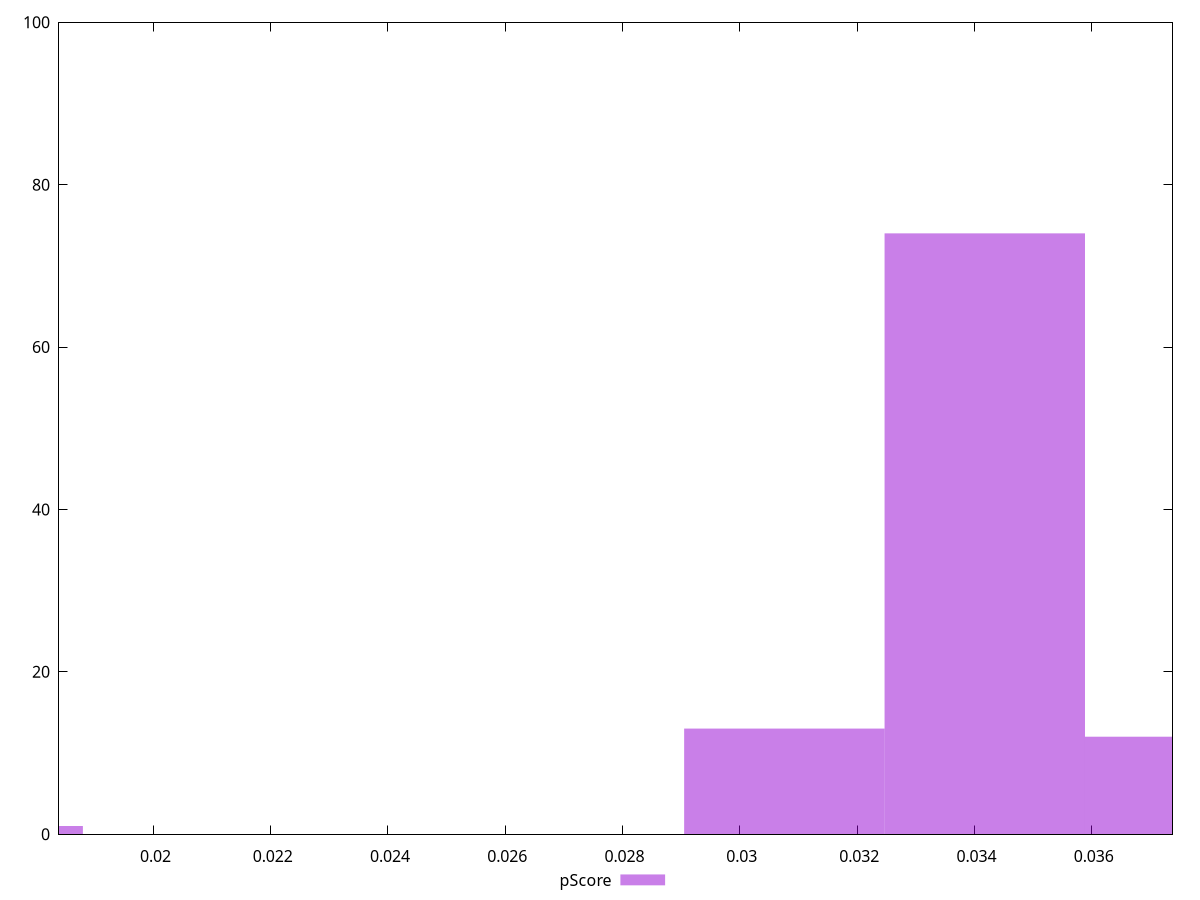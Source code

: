 reset

$pScore <<EOF
0.01708824293852943 1
0.03417648587705886 74
0.030758837289352976 13
0.03759413446476475 12
EOF

set key outside below
set boxwidth 0.0034176485877058863
set xrange [0.01838987188718627:0.0373775014056279]
set yrange [0:100]
set trange [0:100]
set style fill transparent solid 0.5 noborder
set terminal svg size 640, 490 enhanced background rgb 'white'
set output "report_00026_2021-02-22T21:38:55.199Z/largest-contentful-paint/samples/pages+cached+noadtech/pScore/histogram.svg"

plot $pScore title "pScore" with boxes

reset
